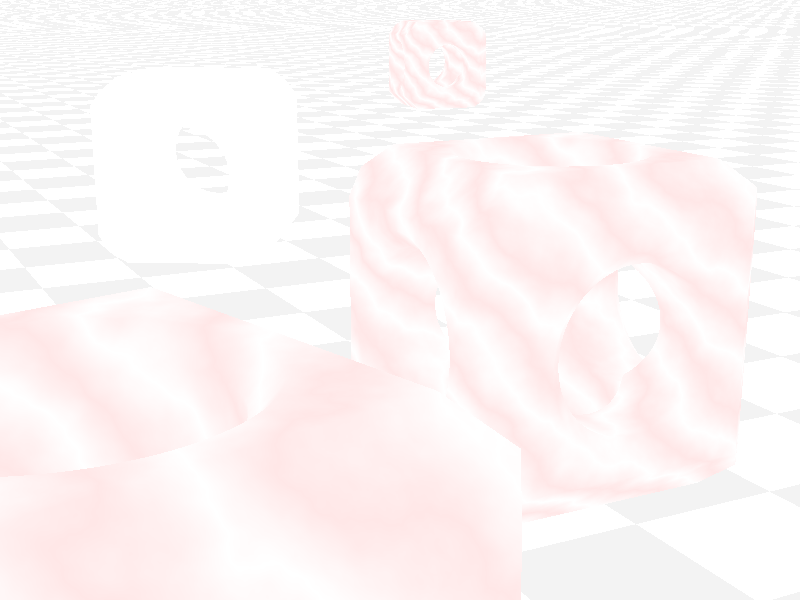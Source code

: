 // ==== Standard POV-Ray Includes ====
#include "colors.inc"	// Standard Color definitions
#include "textures.inc"	// Standard Texture definitions

// set the maximum ray tracing bounce depth (1...20) [5]
#max_trace_level 15

// set viewer's position in the scene
camera
{
// (camera types)
//  perspective (default) | orthographic | fisheye |
//  ultra_wide_angle | omnimax | panoramic | cylinder 1
  location  <-4.0, 3.0, -6.0> // position of camera <X Y Z>
  direction 2.0*z            // which way are we looking <X Y Z> & zoom
//  sky       y                // rarely used
  up        y                // which way is +up <X Y Z>
  right     4/3*x            // which way is +right <X Y Z> and aspect ratio
  look_at   <-1.0, 1.2,  0.0> // point center of view at this point <X Y Z>
//  angle FLOAT                // overrides "direction" with specific angle
//  normal { ripples 0.2 }     // perturb the camera lens with a pattern
// (focal blur extras)
//  aperture 0.2               // 0...N (bigger is narrower depth of field)
//  blur_samples 4             // # of rays per pixel
//  focal_point <VECTOR>       // x,y,z point that is in focus
}
      
light_source { <0,10,0> color rgb<0.6,0.6,0.2> }
light_source { <-3,5,-10> color rgb<0.5,0.5,0.7> }  
light_source { <-20,5,-2> color rgb<0.5,0.3,0.3> }
      
// CSG difference, subtract intersections of shapes 2...N from Shape1
#declare cylwidth = 0.5;   

#declare plane1 = plane { -y, 0 rotate z*45 translate y*1.7 }
#declare plane2 = object { plane1 rotate x*90 }

#declare planegroup1 = union {
  object { plane1 }
  object { plane1 rotate y*90 }
  object { plane1 rotate y*180 }
  object { plane1 rotate y*270 }
}

#declare planegroup2 = union {
  object { plane2 }
  object { plane2 rotate y*90 }
  object { plane2 rotate y*180 }
  object { plane2 rotate y*270 }
}    

#declare cone1 = cone {
  <0, 0, 0>, 0.0    // Center and radius of one end
  <0, 0, -1.0>, 1.0    // Center and radius of other end 
  translate -0.4*z   
}

#declare Weirdo = difference
{
  box
  {
    <-1, -1, -1>  // one corner position <X1 Y1 Z1>
    < 1,  1,  1>  // other corner position <X2 Y2 Z2>
  }
  cylinder { <-1.1, 0, 0>, <1.1, 0, 0>, cylwidth }  
  cylinder { <0, -1.1, 0>, <0, 1.1, 0>, cylwidth }  
  cylinder { <0, 0, -1.1>, <0, 0, 1.1>, cylwidth }  
  object { cone1 }
  object { cone1 rotate y*90 }
  object { cone1 rotate y*180 }
  object { cone1 rotate y*270 }
  object { cone1 rotate x*90 }
  object { cone1 rotate x*(-90)}
  object { planegroup1 }
  object { planegroup1 rotate z*180 }
  object { planegroup2 }
  pigment {    
    gradient x       //this is the PATTERN_TYPE
    color_map {
      [ 0.0  color White ]
      [ 0.5 color rgb<1.0,0.8,0.8> ]
      [ 1.0 color White ]
    }               
    turbulence 0.3
    rotate z*45
    rotate y*45
    scale 0.35
  }
  finish { diffuse 0.4 ambient 0.1 reflection 0.5 }   
  translate y*1.0
}
                             
object { Weirdo }
object { Weirdo rotate y*30 translate <0,0,7> 
  pigment { color rgbf<1,1,1,1> }
  finish { refraction 0.9 reflection 0.10 ior 1.8 }
}
object { Weirdo rotate y*10 translate <10,0,20> }    
object { Weirdo rotate y*(-15) translate <-3.5,0,-3> }  

plane { y,0 
  pigment { checker color White color Gray90 }  
  finish { ambient 0.3 diffuse 0.9 }
}                   

// Create an infinite sphere around scene and allow any texture on it
sky_sphere
{
  pigment
  {
    gradient y
    color_map { [0.0 color rgb <0.7,0.7,1.0>] [1.0 color blue 0.5] }
  }
}
      